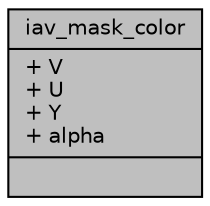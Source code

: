 digraph "iav_mask_color"
{
 // INTERACTIVE_SVG=YES
 // LATEX_PDF_SIZE
  bgcolor="transparent";
  edge [fontname="Helvetica",fontsize="10",labelfontname="Helvetica",labelfontsize="10"];
  node [fontname="Helvetica",fontsize="10",shape=record];
  Node1 [label="{iav_mask_color\n|+ V\l+ U\l+ Y\l+ alpha\l|}",height=0.2,width=0.4,color="black", fillcolor="grey75", style="filled", fontcolor="black",tooltip=" "];
}
